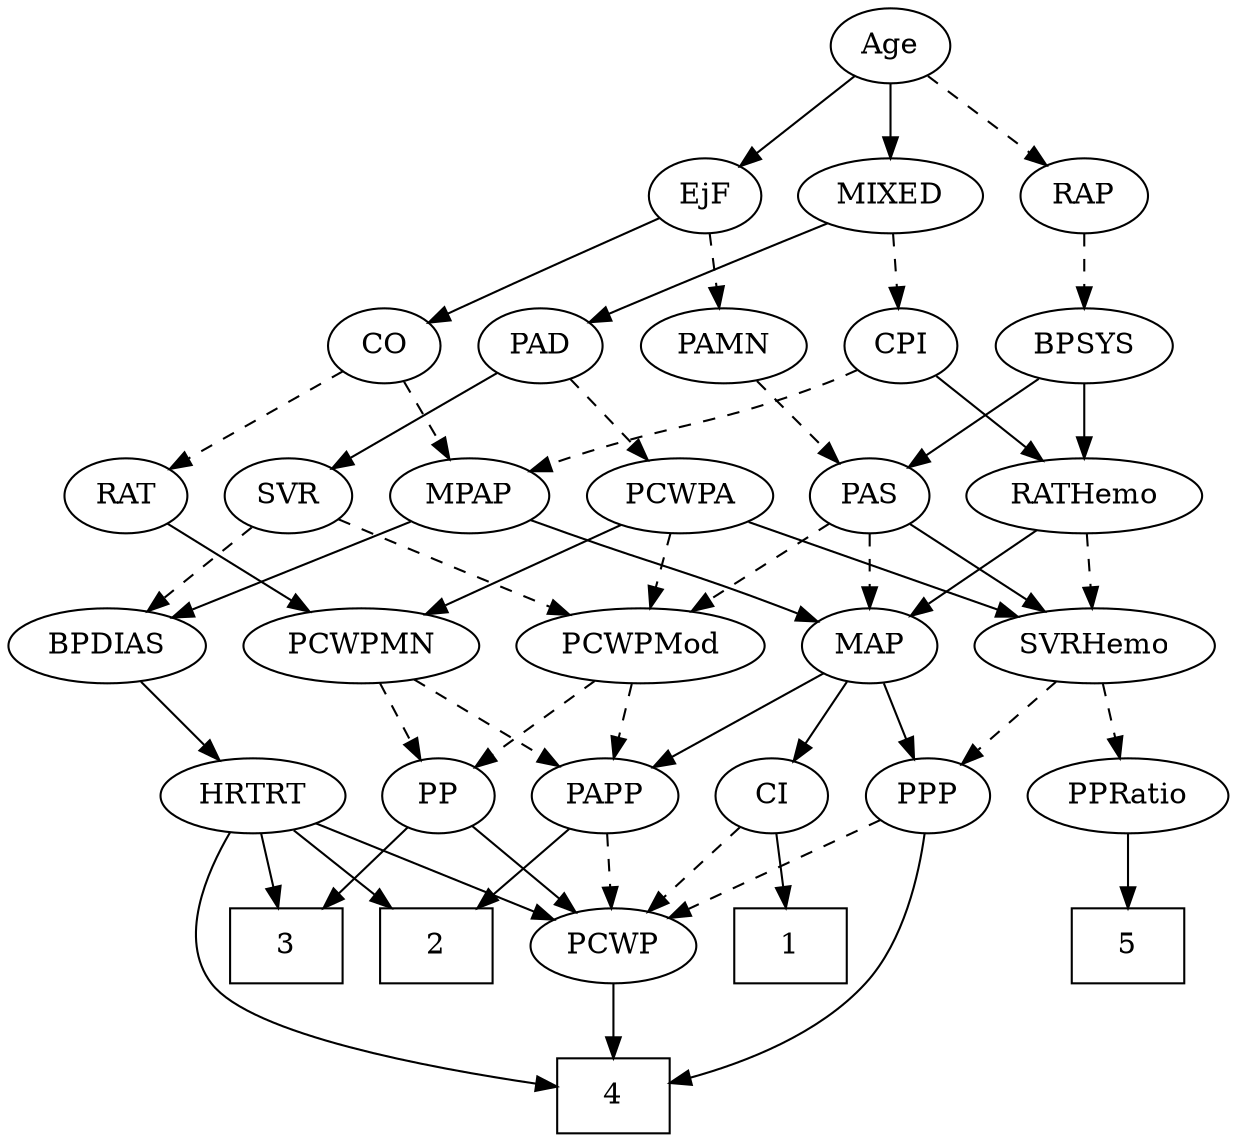 strict digraph {
	graph [bb="0,0,528.89,540"];
	node [label="\N"];
	1	[height=0.5,
		pos="189.65,90",
		shape=box,
		width=0.75];
	2	[height=0.5,
		pos="349.65,90",
		shape=box,
		width=0.75];
	3	[height=0.5,
		pos="421.65,90",
		shape=box,
		width=0.75];
	4	[height=0.5,
		pos="269.65,18",
		shape=box,
		width=0.75];
	5	[height=0.5,
		pos="39.646,90",
		shape=box,
		width=0.75];
	Age	[height=0.5,
		pos="155.65,522",
		width=0.75];
	EjF	[height=0.5,
		pos="155.65,450",
		width=0.75];
	Age -> EjF	[pos="e,155.65,468.1 155.65,503.7 155.65,495.98 155.65,486.71 155.65,478.11",
		style=solid];
	RAP	[height=0.5,
		pos="73.646,450",
		width=0.77632];
	Age -> RAP	[pos="e,89.813,464.8 139.45,507.17 127.54,497.01 111.17,483.03 97.733,471.56",
		style=dashed];
	MIXED	[height=0.5,
		pos="240.65,450",
		width=1.1193];
	Age -> MIXED	[pos="e,222.24,466.16 172.04,507.5 184.05,497.61 200.62,483.96 214.46,472.56",
		style=solid];
	CO	[height=0.5,
		pos="384.65,378",
		width=0.75];
	EjF -> CO	[pos="e,364.03,389.67 176.27,438.33 181.22,436.03 186.55,433.76 191.65,432 259.3,408.58 281,419.42 348.65,396 350.56,395.34 352.5,394.61 \
354.45,393.83",
		style=solid];
	PAMN	[height=0.5,
		pos="155.65,378",
		width=1.011];
	EjF -> PAMN	[pos="e,155.65,396.1 155.65,431.7 155.65,423.98 155.65,414.71 155.65,406.11",
		style=dashed];
	BPSYS	[height=0.5,
		pos="63.646,378",
		width=1.0471];
	RAP -> BPSYS	[pos="e,66.114,396.28 71.226,432.05 70.124,424.35 68.793,415.03 67.556,406.36",
		style=dashed];
	PAD	[height=0.5,
		pos="310.65,378",
		width=0.79437];
	MIXED -> PAD	[pos="e,295.78,393.86 256.53,433.12 266.01,423.64 278.18,411.46 288.59,401.06",
		style=solid];
	CPI	[height=0.5,
		pos="236.65,378",
		width=0.75];
	MIXED -> CPI	[pos="e,237.62,396.1 239.66,431.7 239.22,423.98 238.69,414.71 238.2,406.11",
		style=dashed];
	MPAP	[height=0.5,
		pos="337.65,306",
		width=0.97491];
	BPDIAS	[height=0.5,
		pos="486.65,234",
		width=1.1735];
	MPAP -> BPDIAS	[pos="e,459.35,247.82 362.59,293.28 386.52,282.04 422.95,264.92 450.15,252.15",
		style=solid];
	MAP	[height=0.5,
		pos="155.65,234",
		width=0.84854];
	MPAP -> MAP	[pos="e,179.68,245.44 310.21,294.32 304.73,292.21 299.01,290.02 293.65,288 250.23,271.64 238.79,269.08 195.65,252 193.46,251.13 191.21,\
250.22 188.94,249.3",
		style=solid];
	PAS	[height=0.5,
		pos="155.65,306",
		width=0.75];
	BPSYS -> PAS	[pos="e,138.34,320.17 83.157,362.15 96.826,351.75 115.23,337.75 130.07,326.46",
		style=solid];
	RATHemo	[height=0.5,
		pos="61.646,306",
		width=1.3721];
	BPSYS -> RATHemo	[pos="e,62.135,324.1 63.152,359.7 62.932,351.98 62.667,342.71 62.421,334.11",
		style=solid];
	SVR	[height=0.5,
		pos="418.65,306",
		width=0.77632];
	PAD -> SVR	[pos="e,399.51,319.41 329.95,364.49 346.93,353.49 371.82,337.35 390.92,324.97",
		style=solid];
	PCWPA	[height=0.5,
		pos="242.65,306",
		width=1.1555];
	PAD -> PCWPA	[pos="e,257.99,322.8 296.23,362.15 287.19,352.85 275.36,340.67 265.11,330.12",
		style=dashed];
	CO -> MPAP	[pos="e,348.6,323.31 373.98,361.12 368.18,352.47 360.86,341.58 354.32,331.83",
		style=dashed];
	RAT	[height=0.5,
		pos="491.65,306",
		width=0.75827];
	CO -> RAT	[pos="e,472.86,319.29 403.28,364.81 420.14,353.78 445.16,337.41 464.28,324.9",
		style=dashed];
	PCWPMod	[height=0.5,
		pos="256.65,234",
		width=1.4443];
	PAS -> PCWPMod	[pos="e,234.52,250.34 173.7,292.49 188.2,282.44 208.88,268.11 225.96,256.27",
		style=dashed];
	SVRHemo	[height=0.5,
		pos="56.646,234",
		width=1.3902];
	PAS -> SVRHemo	[pos="e,78.491,250.45 137.49,292.16 123.32,282.14 103.34,268.02 86.786,256.31",
		style=solid];
	PAS -> MAP	[pos="e,155.65,252.1 155.65,287.7 155.65,279.98 155.65,270.71 155.65,262.11",
		style=dashed];
	PAMN -> PAS	[pos="e,155.65,324.1 155.65,359.7 155.65,351.98 155.65,342.71 155.65,334.11",
		style=dashed];
	RATHemo -> SVRHemo	[pos="e,57.868,252.1 60.411,287.7 59.86,279.98 59.197,270.71 58.583,262.11",
		style=dashed];
	RATHemo -> MAP	[pos="e,137.38,248.6 82.508,289.46 96.253,279.23 114.37,265.74 129.14,254.74",
		style=solid];
	CPI -> MPAP	[pos="e,317.67,320.85 254.7,364.49 269.78,354.04 291.54,338.95 308.99,326.86",
		style=dashed];
	CPI -> RATHemo	[pos="e,95.642,319.13 215.45,366.66 210.62,364.39 205.48,362.06 200.65,360 169.12,346.57 132.92,332.82 105.38,322.69",
		style=solid];
	PCWPMN	[height=0.5,
		pos="376.65,234",
		width=1.3902];
	RAT -> PCWPMN	[pos="e,401.06,249.86 472.14,293.13 455.06,282.73 429.88,267.4 409.66,255.1",
		style=solid];
	SVR -> PCWPMod	[pos="e,288.61,248.25 396.39,294.64 391.54,292.43 386.43,290.11 381.65,288 353.85,275.73 322.36,262.38 297.94,252.15",
		style=dashed];
	SVR -> BPDIAS	[pos="e,471.3,250.8 433.07,290.15 442.1,280.85 453.94,268.67 464.18,258.12",
		style=dashed];
	PP	[height=0.5,
		pos="350.65,162",
		width=0.75];
	PCWPMod -> PP	[pos="e,333.31,175.91 277.51,217.46 291.52,207.03 310.09,193.2 325.01,182.09",
		style=dashed];
	PAPP	[height=0.5,
		pos="273.65,162",
		width=0.88464];
	PCWPMod -> PAPP	[pos="e,269.45,180.28 260.76,216.05 262.65,208.26 264.95,198.82 267.07,190.08",
		style=dashed];
	PCWPA -> PCWPMod	[pos="e,253.19,252.28 246.04,288.05 247.58,280.35 249.44,271.03 251.17,262.36",
		style=dashed];
	PCWPA -> PCWPMN	[pos="e,349.38,249.24 268.17,291.67 288.59,281 317.49,265.9 340.32,253.97",
		style=solid];
	PCWPA -> SVRHemo	[pos="e,90.076,247.58 212.35,293.6 181.67,282.05 133.96,264.1 99.439,251.1",
		style=solid];
	PCWPMN -> PP	[pos="e,356.88,179.79 370.35,216.05 367.38,208.06 363.77,198.33 360.45,189.4",
		style=dashed];
	PCWPMN -> PAPP	[pos="e,293.18,176.27 354.3,217.81 338.92,207.36 318.38,193.4 301.87,182.18",
		style=dashed];
	PPP	[height=0.5,
		pos="124.65,162",
		width=0.75];
	SVRHemo -> PPP	[pos="e,110.35,177.72 72.418,216.76 81.547,207.37 93.166,195.41 103.13,185.15",
		style=dashed];
	PPRatio	[height=0.5,
		pos="39.646,162",
		width=1.1013];
	SVRHemo -> PPRatio	[pos="e,43.842,180.28 52.531,216.05 50.638,208.26 48.346,198.82 46.223,190.08",
		style=dashed];
	HRTRT	[height=0.5,
		pos="435.65,162",
		width=1.1013];
	BPDIAS -> HRTRT	[pos="e,447.65,179.47 474.56,216.41 468.34,207.87 460.62,197.28 453.71,187.79",
		style=solid];
	MAP -> PPP	[pos="e,131.94,179.47 148.3,216.41 144.63,208.13 140.11,197.92 136.01,188.66",
		style=solid];
	CI	[height=0.5,
		pos="196.65,162",
		width=0.75];
	MAP -> CI	[pos="e,187.19,179.15 165.16,216.76 170.18,208.19 176.44,197.49 182.06,187.9",
		style=solid];
	MAP -> PAPP	[pos="e,252.23,175.7 176.47,220.65 195.03,209.64 222.42,193.39 243.39,180.95",
		style=solid];
	PP -> 3	[pos="e,404.2,108.2 365.36,146.5 374.44,137.54 386.34,125.81 396.85,115.45",
		style=solid];
	PCWP	[height=0.5,
		pos="269.65,90",
		width=0.97491];
	PP -> PCWP	[pos="e,286.73,105.77 334.64,147.17 323.19,137.27 307.55,123.75 294.48,112.46",
		style=solid];
	PPP -> 4	[pos="e,242.4,24.748 126.13,143.9 128.66,124.33 135.47,92.37 153.65,72 174.34,48.812 207.22,35.118 232.69,27.478",
		style=solid];
	PPP -> PCWP	[pos="e,245.01,102.9 146.04,150.67 169.65,139.27 207.96,120.78 235.68,107.4",
		style=dashed];
	PPRatio -> 5	[pos="e,39.646,108.1 39.646,143.7 39.646,135.98 39.646,126.71 39.646,118.11",
		style=solid];
	PCWP -> 4	[pos="e,269.65,36.104 269.65,71.697 269.65,63.983 269.65,54.712 269.65,46.112",
		style=solid];
	CI -> 1	[pos="e,191.36,108.1 194.92,143.7 194.14,135.98 193.22,126.71 192.36,118.11",
		style=solid];
	CI -> PCWP	[pos="e,253.89,106.11 211.42,146.83 221.44,137.23 234.89,124.33 246.34,113.34",
		style=dashed];
	PAPP -> 2	[pos="e,331.15,108.04 289.76,146.15 299.61,137.09 312.42,125.29 323.67,114.93",
		style=solid];
	PAPP -> PCWP	[pos="e,270.62,108.1 272.66,143.7 272.22,135.98 271.69,126.71 271.2,118.11",
		style=dashed];
	HRTRT -> 2	[pos="e,370.69,108.13 416.99,145.81 405.8,136.71 391.34,124.94 378.69,114.64",
		style=solid];
	HRTRT -> 3	[pos="e,425.1,108.28 432.26,144.05 430.72,136.35 428.85,127.03 427.12,118.36",
		style=solid];
	HRTRT -> 4	[pos="e,296.81,22.63 447.17,144.58 459.09,125.36 473.88,93.446 457.65,72 439.49,48.021 356.24,31.826 306.81,24.141",
		style=solid];
	HRTRT -> PCWP	[pos="e,296.02,102.12 407.49,149.13 379.36,137.26 336.02,118.99 305.46,106.1",
		style=solid];
}
